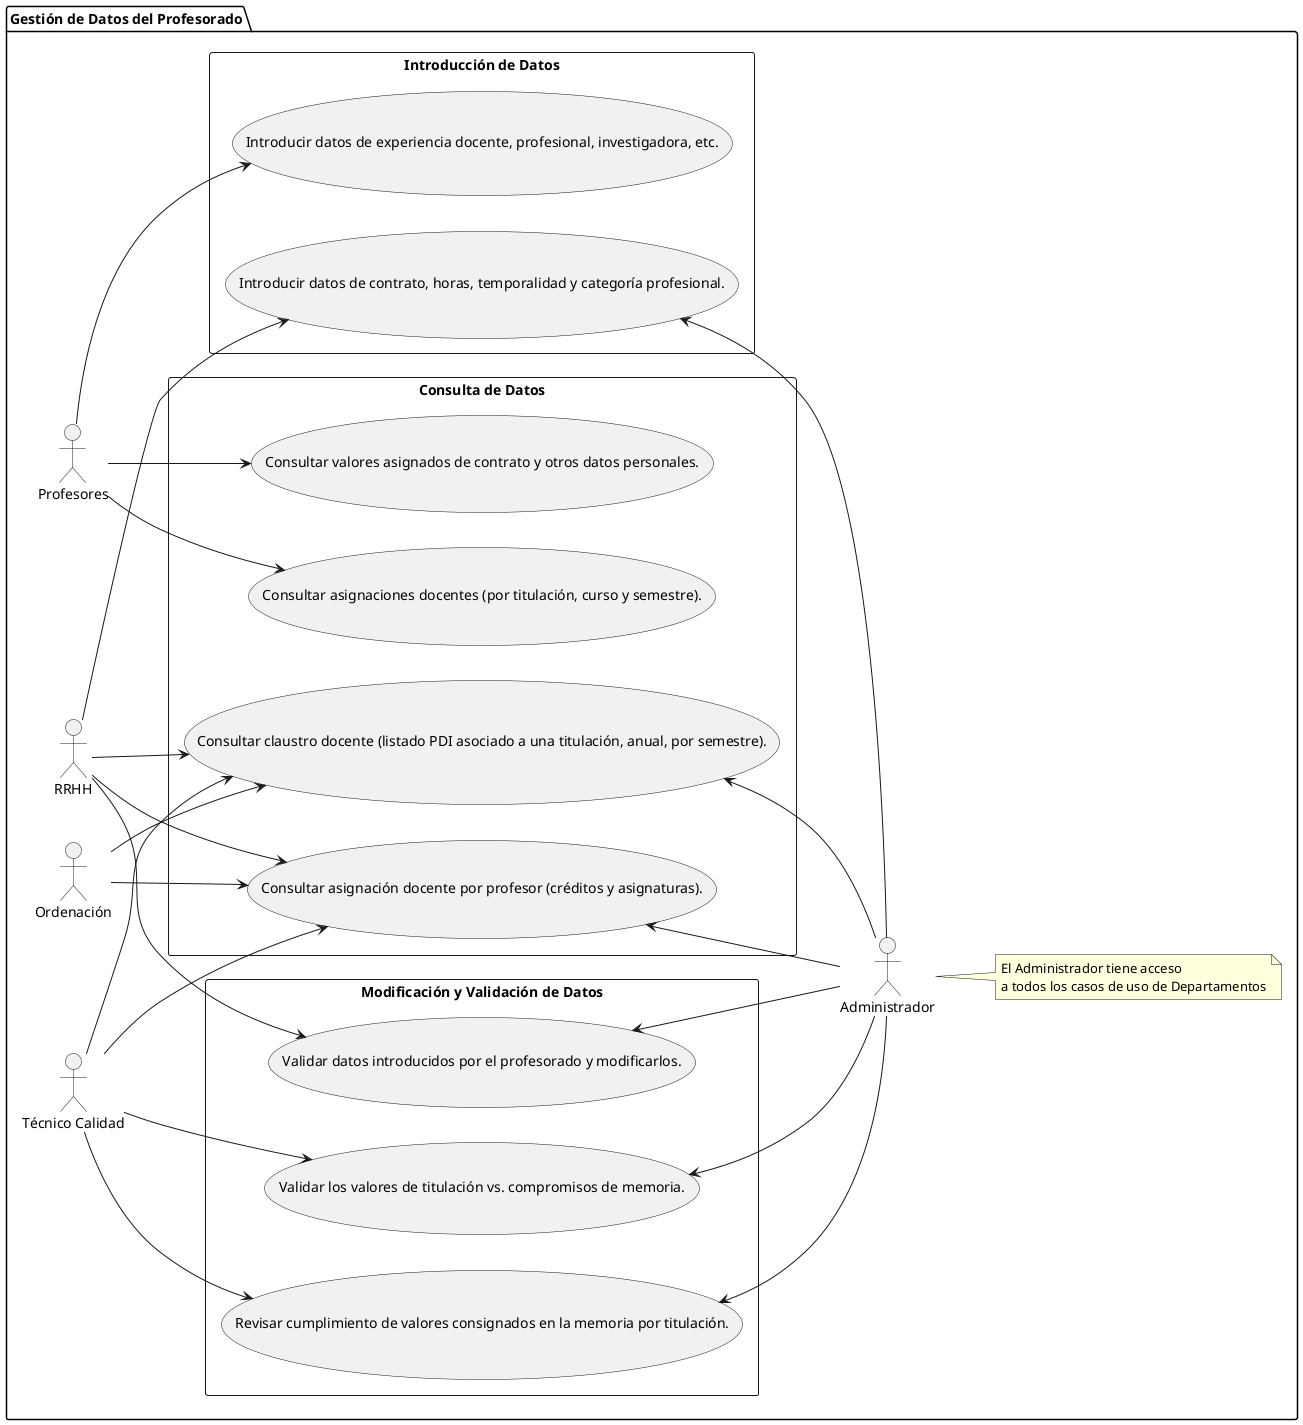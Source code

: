 @startuml
left to right direction
package "Gestión de Datos del Profesorado" {
  
  actor "Profesores" as Profesores
  actor "Ordenación" as Ordenacion
  actor "Técnico Calidad" as TecnicoCalidad
  actor "RRHH" as RRHH
  actor "Administrador" as Admin
  
  rectangle "Introducción de Datos" {
    usecase "Introducir datos de experiencia docente, profesional, investigadora, etc." as CU1
    usecase "Introducir datos de contrato, horas, temporalidad y categoría profesional." as CU2
  }
  rectangle "Consulta de Datos" {
    usecase "Consultar valores asignados de contrato y otros datos personales." as CU3
    usecase "Consultar asignaciones docentes (por titulación, curso y semestre)." as CU4
    usecase "Consultar claustro docente (listado PDI asociado a una titulación, anual, por semestre)." as CU5
    usecase "Consultar asignación docente por profesor (créditos y asignaturas)." as CU6
  }
  rectangle "Modificación y Validación de Datos" {
    usecase "Validar datos introducidos por el profesorado y modificarlos." as CU7
    usecase "Validar los valores de titulación vs. compromisos de memoria." as CU8
    usecase "Revisar cumplimiento de valores consignados en la memoria por titulación." as CU9
  }
  
  Profesores --> CU1
  Profesores --> CU3
  Profesores --> CU4
  RRHH --> CU2
  RRHH --> CU5
  RRHH --> CU6
  RRHH --> CU7
  Ordenacion --> CU5
  Ordenacion --> CU6
  TecnicoCalidad --> CU5
  TecnicoCalidad --> CU6
  TecnicoCalidad --> CU8
  TecnicoCalidad --> CU9
  
  CU2 <-- Admin
  CU5 <-- Admin
  CU6 <-- Admin
  CU7 <-- Admin
  CU8 <-- Admin
  CU9 <-- Admin
  
  note right of Admin
    El Administrador tiene acceso
    a todos los casos de uso de Departamentos
  end note
}
@enduml
